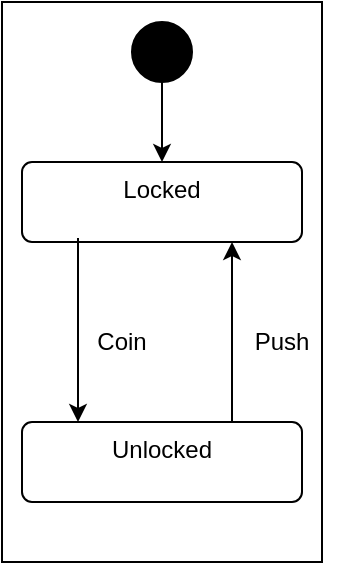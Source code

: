 <mxfile>
    <diagram id="zXCc47Jv80DjdVU-Vvg6" name="Page-1">
        <mxGraphModel dx="393" dy="521" grid="1" gridSize="10" guides="1" tooltips="1" connect="1" arrows="1" fold="1" page="1" pageScale="1" pageWidth="827" pageHeight="1169" math="0" shadow="0">
            <root>
                <mxCell id="0"/>
                <mxCell id="1" parent="0"/>
                <mxCell id="4" value="" style="rounded=0;whiteSpace=wrap;html=1;" parent="1" vertex="1">
                    <mxGeometry x="80" y="40" width="160" height="280" as="geometry"/>
                </mxCell>
                <mxCell id="2" value="Locked" style="html=1;align=center;verticalAlign=top;rounded=1;absoluteArcSize=1;arcSize=10;dashed=0;whiteSpace=wrap;" parent="1" vertex="1">
                    <mxGeometry x="90" y="120" width="140" height="40" as="geometry"/>
                </mxCell>
                <mxCell id="3" value="Unlocked" style="html=1;align=center;verticalAlign=top;rounded=1;absoluteArcSize=1;arcSize=10;dashed=0;whiteSpace=wrap;" parent="1" vertex="1">
                    <mxGeometry x="90" y="250" width="140" height="40" as="geometry"/>
                </mxCell>
                <mxCell id="11" value="" style="edgeStyle=none;html=1;" parent="1" source="5" target="2" edge="1">
                    <mxGeometry relative="1" as="geometry"/>
                </mxCell>
                <mxCell id="5" value="" style="ellipse;fillColor=strokeColor;html=1;" parent="1" vertex="1">
                    <mxGeometry x="145" y="50" width="30" height="30" as="geometry"/>
                </mxCell>
                <mxCell id="8" value="" style="edgeStyle=none;orthogonalLoop=1;jettySize=auto;html=1;exitX=0.2;exitY=0.95;exitDx=0;exitDy=0;exitPerimeter=0;" parent="1" source="2" edge="1">
                    <mxGeometry width="80" relative="1" as="geometry">
                        <mxPoint x="115" y="170" as="sourcePoint"/>
                        <mxPoint x="118" y="250" as="targetPoint"/>
                        <Array as="points"/>
                    </mxGeometry>
                </mxCell>
                <mxCell id="12" value="Coin" style="text;strokeColor=none;align=center;fillColor=none;html=1;verticalAlign=middle;whiteSpace=wrap;rounded=0;" parent="1" vertex="1">
                    <mxGeometry x="110" y="195" width="60" height="30" as="geometry"/>
                </mxCell>
                <mxCell id="13" value="" style="edgeStyle=none;orthogonalLoop=1;jettySize=auto;html=1;exitX=0.75;exitY=0;exitDx=0;exitDy=0;entryX=0.75;entryY=1;entryDx=0;entryDy=0;" parent="1" source="3" target="2" edge="1">
                    <mxGeometry width="80" relative="1" as="geometry">
                        <mxPoint x="310" y="280" as="sourcePoint"/>
                        <mxPoint x="390" y="280" as="targetPoint"/>
                        <Array as="points"/>
                    </mxGeometry>
                </mxCell>
                <mxCell id="14" value="Push" style="text;strokeColor=none;align=center;fillColor=none;html=1;verticalAlign=middle;whiteSpace=wrap;rounded=0;" parent="1" vertex="1">
                    <mxGeometry x="190" y="195" width="60" height="30" as="geometry"/>
                </mxCell>
            </root>
        </mxGraphModel>
    </diagram>
</mxfile>
